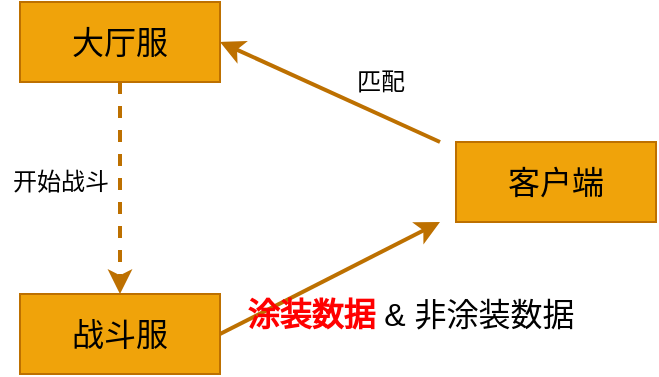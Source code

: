 <mxfile version="12.9.7" type="github">
  <diagram id="R_FBD3S4-JUN1P2f1tha" name="Page-1">
    <mxGraphModel dx="891" dy="623" grid="1" gridSize="10" guides="1" tooltips="1" connect="1" arrows="1" fold="1" page="1" pageScale="1" pageWidth="827" pageHeight="1169" math="0" shadow="0">
      <root>
        <mxCell id="0" />
        <mxCell id="1" parent="0" />
        <mxCell id="aG1y8dEiuVD8stSf4e4B-3" style="edgeStyle=orthogonalEdgeStyle;rounded=0;orthogonalLoop=1;jettySize=auto;html=1;exitX=0.5;exitY=1;exitDx=0;exitDy=0;entryX=0.5;entryY=0;entryDx=0;entryDy=0;strokeWidth=2;fillColor=#f0a30a;strokeColor=#BD7000;dashed=1;" parent="1" source="aG1y8dEiuVD8stSf4e4B-1" target="aG1y8dEiuVD8stSf4e4B-2" edge="1">
          <mxGeometry relative="1" as="geometry" />
        </mxCell>
        <mxCell id="aG1y8dEiuVD8stSf4e4B-1" value="&lt;font style=&quot;font-size: 16px&quot;&gt;大厅&lt;font style=&quot;font-size: 16px&quot;&gt;服&lt;/font&gt;&lt;/font&gt;" style="rounded=0;whiteSpace=wrap;html=1;fillColor=#f0a30a;strokeColor=#BD7000;fontColor=#000000;" parent="1" vertex="1">
          <mxGeometry x="200" y="190" width="100" height="40" as="geometry" />
        </mxCell>
        <mxCell id="aG1y8dEiuVD8stSf4e4B-8" style="edgeStyle=none;rounded=0;orthogonalLoop=1;jettySize=auto;html=1;exitX=1;exitY=0.5;exitDx=0;exitDy=0;strokeWidth=2;fillColor=#f0a30a;strokeColor=#BD7000;" parent="1" source="aG1y8dEiuVD8stSf4e4B-2" edge="1">
          <mxGeometry relative="1" as="geometry">
            <mxPoint x="410" y="300" as="targetPoint" />
          </mxGeometry>
        </mxCell>
        <mxCell id="aG1y8dEiuVD8stSf4e4B-2" value="&lt;span style=&quot;font-size: 16px&quot;&gt;战斗服&lt;/span&gt;" style="rounded=0;whiteSpace=wrap;html=1;fillColor=#f0a30a;strokeColor=#BD7000;fontColor=#000000;" parent="1" vertex="1">
          <mxGeometry x="200" y="336" width="100" height="40" as="geometry" />
        </mxCell>
        <mxCell id="aG1y8dEiuVD8stSf4e4B-9" style="edgeStyle=none;rounded=0;orthogonalLoop=1;jettySize=auto;html=1;entryX=1;entryY=0.5;entryDx=0;entryDy=0;strokeWidth=2;fillColor=#f0a30a;strokeColor=#BD7000;" parent="1" target="aG1y8dEiuVD8stSf4e4B-1" edge="1">
          <mxGeometry relative="1" as="geometry">
            <mxPoint x="410" y="260" as="sourcePoint" />
          </mxGeometry>
        </mxCell>
        <mxCell id="aG1y8dEiuVD8stSf4e4B-4" value="&lt;span style=&quot;font-size: 16px&quot;&gt;客户端&lt;/span&gt;" style="rounded=0;whiteSpace=wrap;html=1;fillColor=#f0a30a;strokeColor=#BD7000;fontColor=#000000;" parent="1" vertex="1">
          <mxGeometry x="418" y="260" width="100" height="40" as="geometry" />
        </mxCell>
        <mxCell id="aG1y8dEiuVD8stSf4e4B-6" value="匹配" style="text;html=1;align=center;verticalAlign=middle;resizable=0;points=[];autosize=1;" parent="1" vertex="1">
          <mxGeometry x="360" y="220" width="40" height="20" as="geometry" />
        </mxCell>
        <mxCell id="aG1y8dEiuVD8stSf4e4B-7" value="开始战斗" style="text;html=1;align=center;verticalAlign=middle;resizable=0;points=[];autosize=1;" parent="1" vertex="1">
          <mxGeometry x="190" y="270" width="60" height="20" as="geometry" />
        </mxCell>
        <mxCell id="aG1y8dEiuVD8stSf4e4B-10" value="&lt;font style=&quot;font-size: 16px&quot;&gt;&lt;font color=&quot;#ff0000&quot;&gt;&lt;b&gt;涂装数据&lt;/b&gt;&lt;/font&gt; &amp;amp; 非涂装数据&lt;/font&gt;" style="text;html=1;align=center;verticalAlign=middle;resizable=0;points=[];autosize=1;" parent="1" vertex="1">
          <mxGeometry x="305" y="336" width="180" height="20" as="geometry" />
        </mxCell>
      </root>
    </mxGraphModel>
  </diagram>
</mxfile>
